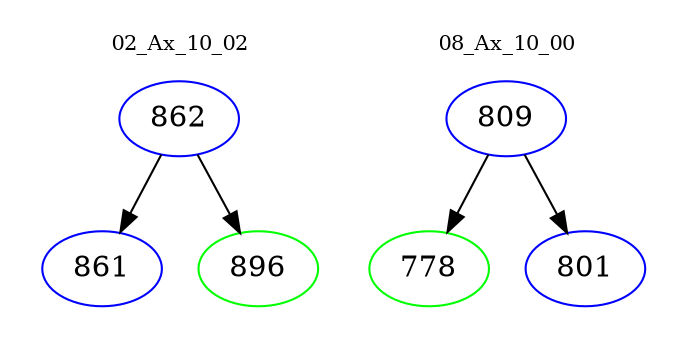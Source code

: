 digraph{
subgraph cluster_0 {
color = white
label = "02_Ax_10_02";
fontsize=10;
T0_862 [label="862", color="blue"]
T0_862 -> T0_861 [color="black"]
T0_861 [label="861", color="blue"]
T0_862 -> T0_896 [color="black"]
T0_896 [label="896", color="green"]
}
subgraph cluster_1 {
color = white
label = "08_Ax_10_00";
fontsize=10;
T1_809 [label="809", color="blue"]
T1_809 -> T1_778 [color="black"]
T1_778 [label="778", color="green"]
T1_809 -> T1_801 [color="black"]
T1_801 [label="801", color="blue"]
}
}
